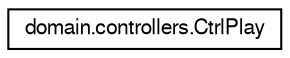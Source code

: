 digraph "Representación gráfica de la clase"
{
 // LATEX_PDF_SIZE
  edge [fontname="FreeSans",fontsize="10",labelfontname="FreeSans",labelfontsize="10"];
  node [fontname="FreeSans",fontsize="10",shape=record];
  rankdir="LR";
  Node0 [label="domain.controllers.CtrlPlay",height=0.2,width=0.4,color="black", fillcolor="white", style="filled",URL="$classdomain_1_1controllers_1_1_ctrl_play.html",tooltip="Clase CtrlPlay que contiene los atributos y metodos para la funcionalidad de jugar."];
}

